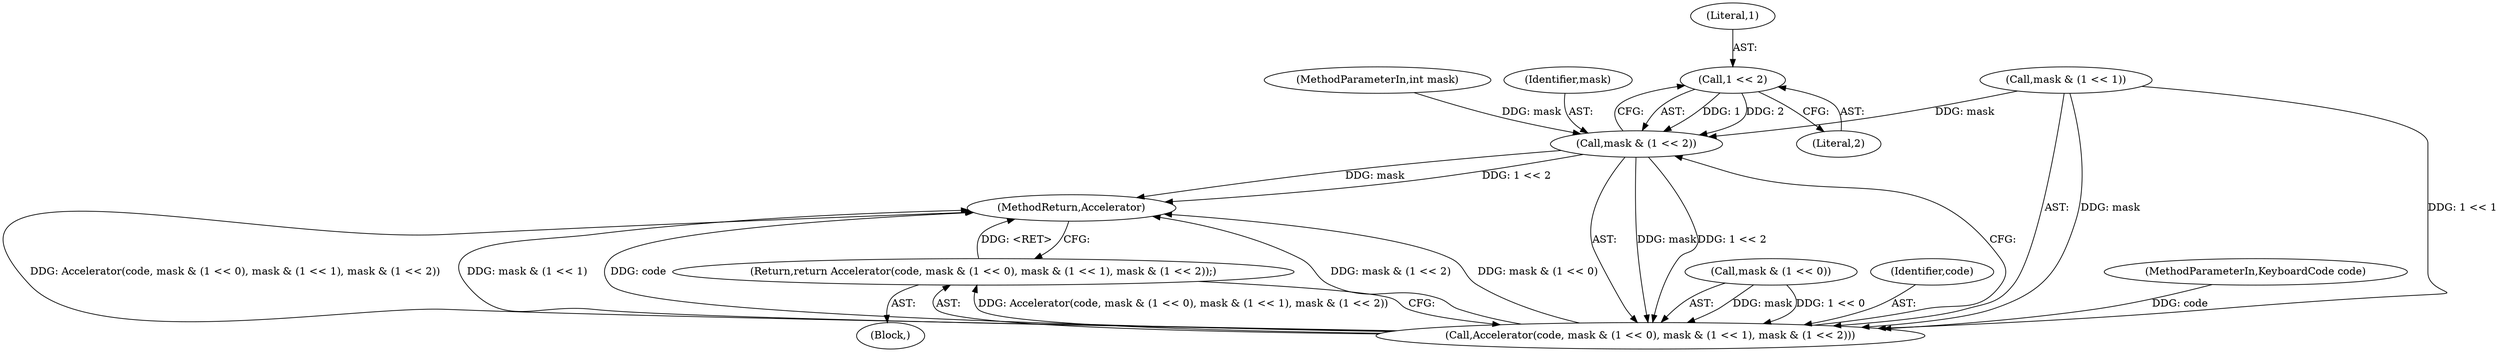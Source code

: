 digraph "1_Chrome_c4f40933f2cd7f975af63e56ea4cdcdc6c636f73_1@del" {
"1000119" [label="(Call,1 << 2)"];
"1000117" [label="(Call,mask & (1 << 2))"];
"1000105" [label="(Call,Accelerator(code, mask & (1 << 0), mask & (1 << 1), mask & (1 << 2)))"];
"1000104" [label="(Return,return Accelerator(code, mask & (1 << 0), mask & (1 << 1), mask & (1 << 2));)"];
"1000120" [label="(Literal,1)"];
"1000102" [label="(MethodParameterIn,int mask)"];
"1000105" [label="(Call,Accelerator(code, mask & (1 << 0), mask & (1 << 1), mask & (1 << 2)))"];
"1000117" [label="(Call,mask & (1 << 2))"];
"1000107" [label="(Call,mask & (1 << 0))"];
"1000118" [label="(Identifier,mask)"];
"1000106" [label="(Identifier,code)"];
"1000103" [label="(Block,)"];
"1000119" [label="(Call,1 << 2)"];
"1000104" [label="(Return,return Accelerator(code, mask & (1 << 0), mask & (1 << 1), mask & (1 << 2));)"];
"1000122" [label="(MethodReturn,Accelerator)"];
"1000121" [label="(Literal,2)"];
"1000112" [label="(Call,mask & (1 << 1))"];
"1000101" [label="(MethodParameterIn,KeyboardCode code)"];
"1000119" -> "1000117"  [label="AST: "];
"1000119" -> "1000121"  [label="CFG: "];
"1000120" -> "1000119"  [label="AST: "];
"1000121" -> "1000119"  [label="AST: "];
"1000117" -> "1000119"  [label="CFG: "];
"1000119" -> "1000117"  [label="DDG: 1"];
"1000119" -> "1000117"  [label="DDG: 2"];
"1000117" -> "1000105"  [label="AST: "];
"1000118" -> "1000117"  [label="AST: "];
"1000105" -> "1000117"  [label="CFG: "];
"1000117" -> "1000122"  [label="DDG: mask"];
"1000117" -> "1000122"  [label="DDG: 1 << 2"];
"1000117" -> "1000105"  [label="DDG: mask"];
"1000117" -> "1000105"  [label="DDG: 1 << 2"];
"1000112" -> "1000117"  [label="DDG: mask"];
"1000102" -> "1000117"  [label="DDG: mask"];
"1000105" -> "1000104"  [label="AST: "];
"1000106" -> "1000105"  [label="AST: "];
"1000107" -> "1000105"  [label="AST: "];
"1000112" -> "1000105"  [label="AST: "];
"1000104" -> "1000105"  [label="CFG: "];
"1000105" -> "1000122"  [label="DDG: mask & (1 << 2)"];
"1000105" -> "1000122"  [label="DDG: mask & (1 << 0)"];
"1000105" -> "1000122"  [label="DDG: Accelerator(code, mask & (1 << 0), mask & (1 << 1), mask & (1 << 2))"];
"1000105" -> "1000122"  [label="DDG: mask & (1 << 1)"];
"1000105" -> "1000122"  [label="DDG: code"];
"1000105" -> "1000104"  [label="DDG: Accelerator(code, mask & (1 << 0), mask & (1 << 1), mask & (1 << 2))"];
"1000101" -> "1000105"  [label="DDG: code"];
"1000107" -> "1000105"  [label="DDG: mask"];
"1000107" -> "1000105"  [label="DDG: 1 << 0"];
"1000112" -> "1000105"  [label="DDG: mask"];
"1000112" -> "1000105"  [label="DDG: 1 << 1"];
"1000104" -> "1000103"  [label="AST: "];
"1000122" -> "1000104"  [label="CFG: "];
"1000104" -> "1000122"  [label="DDG: <RET>"];
}
